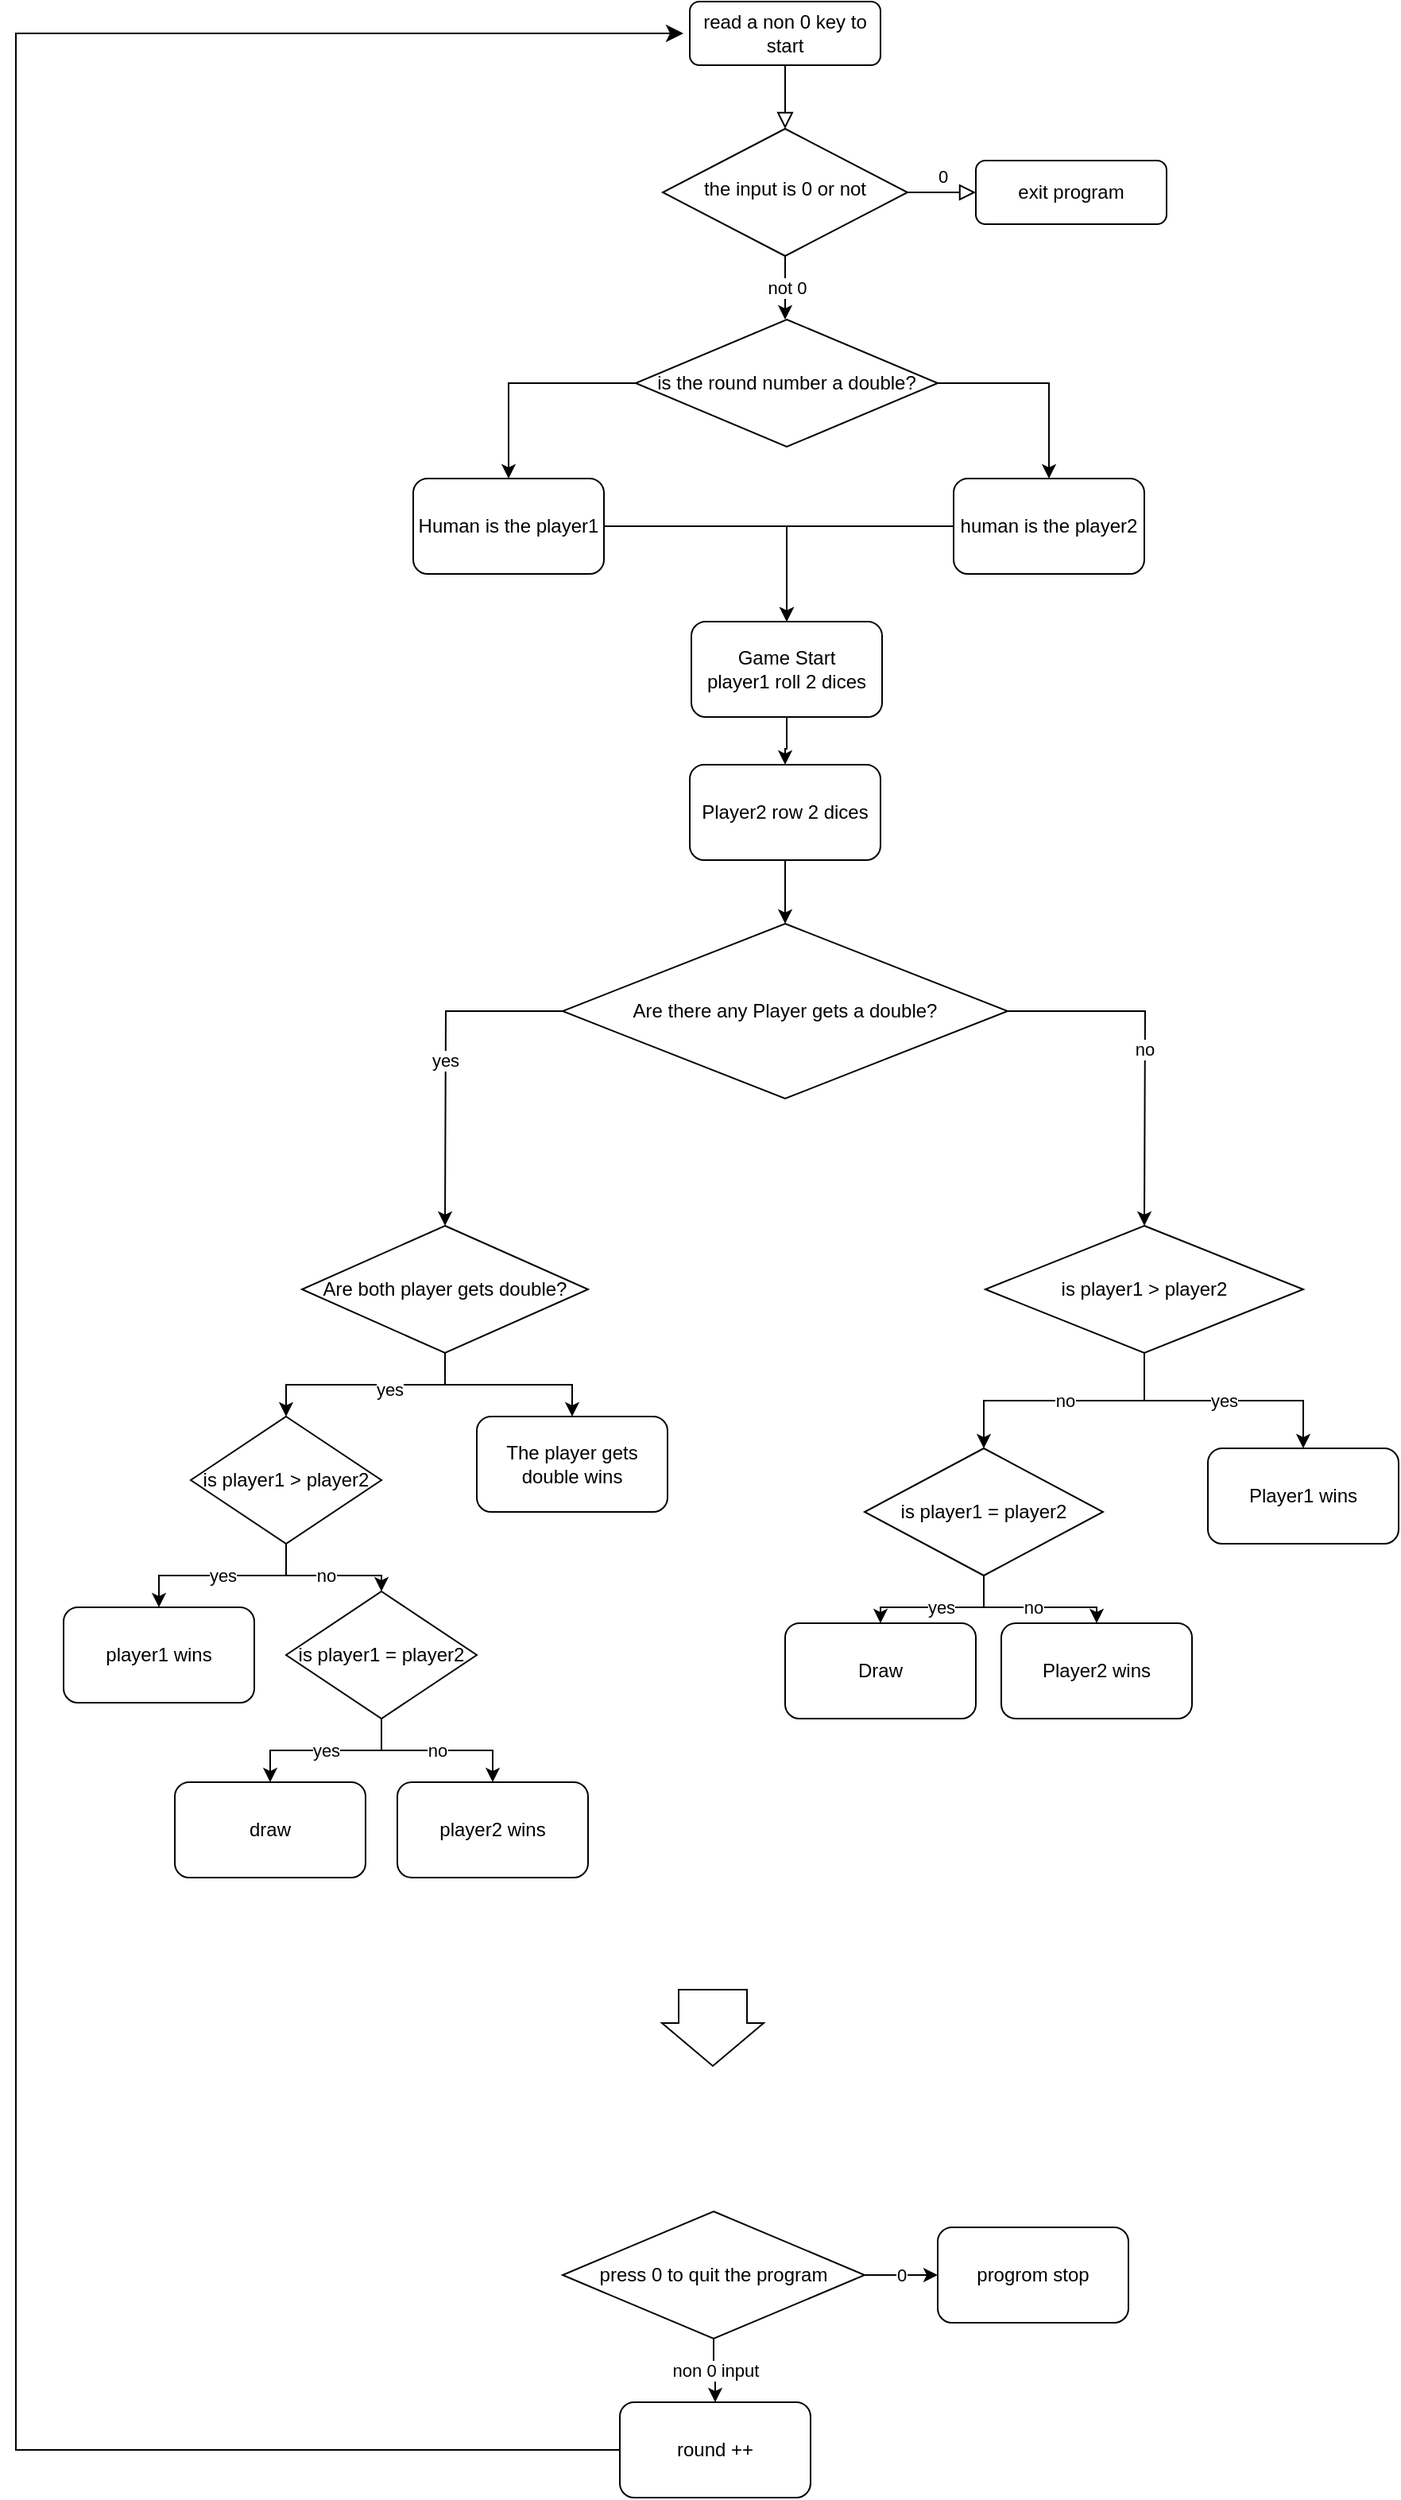<mxfile version="24.7.0" type="github">
  <diagram id="C5RBs43oDa-KdzZeNtuy" name="Page-1">
    <mxGraphModel dx="2353" dy="2075" grid="1" gridSize="10" guides="1" tooltips="1" connect="1" arrows="1" fold="1" page="1" pageScale="1" pageWidth="827" pageHeight="1169" math="0" shadow="0">
      <root>
        <mxCell id="WIyWlLk6GJQsqaUBKTNV-0" />
        <mxCell id="WIyWlLk6GJQsqaUBKTNV-1" parent="WIyWlLk6GJQsqaUBKTNV-0" />
        <mxCell id="WIyWlLk6GJQsqaUBKTNV-2" value="" style="rounded=0;html=1;jettySize=auto;orthogonalLoop=1;fontSize=11;endArrow=block;endFill=0;endSize=8;strokeWidth=1;shadow=0;labelBackgroundColor=none;edgeStyle=orthogonalEdgeStyle;" parent="WIyWlLk6GJQsqaUBKTNV-1" source="WIyWlLk6GJQsqaUBKTNV-3" target="WIyWlLk6GJQsqaUBKTNV-6" edge="1">
          <mxGeometry relative="1" as="geometry" />
        </mxCell>
        <mxCell id="WIyWlLk6GJQsqaUBKTNV-3" value="read a non 0 key to start" style="rounded=1;whiteSpace=wrap;html=1;fontSize=12;glass=0;strokeWidth=1;shadow=0;" parent="WIyWlLk6GJQsqaUBKTNV-1" vertex="1">
          <mxGeometry x="354" y="-90" width="120" height="40" as="geometry" />
        </mxCell>
        <mxCell id="WIyWlLk6GJQsqaUBKTNV-5" value="0" style="edgeStyle=orthogonalEdgeStyle;rounded=0;html=1;jettySize=auto;orthogonalLoop=1;fontSize=11;endArrow=block;endFill=0;endSize=8;strokeWidth=1;shadow=0;labelBackgroundColor=none;" parent="WIyWlLk6GJQsqaUBKTNV-1" source="WIyWlLk6GJQsqaUBKTNV-6" target="WIyWlLk6GJQsqaUBKTNV-7" edge="1">
          <mxGeometry y="10" relative="1" as="geometry">
            <mxPoint as="offset" />
          </mxGeometry>
        </mxCell>
        <mxCell id="HSAPeW3og0Ia34DbzU-y-3" value="not 0" style="edgeStyle=orthogonalEdgeStyle;rounded=0;orthogonalLoop=1;jettySize=auto;html=1;" edge="1" parent="WIyWlLk6GJQsqaUBKTNV-1" source="WIyWlLk6GJQsqaUBKTNV-6">
          <mxGeometry relative="1" as="geometry">
            <mxPoint x="414" y="110" as="targetPoint" />
          </mxGeometry>
        </mxCell>
        <mxCell id="WIyWlLk6GJQsqaUBKTNV-6" value="the input is 0 or not" style="rhombus;whiteSpace=wrap;html=1;shadow=0;fontFamily=Helvetica;fontSize=12;align=center;strokeWidth=1;spacing=6;spacingTop=-4;" parent="WIyWlLk6GJQsqaUBKTNV-1" vertex="1">
          <mxGeometry x="337" y="-10" width="154" height="80" as="geometry" />
        </mxCell>
        <mxCell id="WIyWlLk6GJQsqaUBKTNV-7" value="exit program" style="rounded=1;whiteSpace=wrap;html=1;fontSize=12;glass=0;strokeWidth=1;shadow=0;" parent="WIyWlLk6GJQsqaUBKTNV-1" vertex="1">
          <mxGeometry x="534" y="10" width="120" height="40" as="geometry" />
        </mxCell>
        <mxCell id="HSAPeW3og0Ia34DbzU-y-5" value="" style="edgeStyle=orthogonalEdgeStyle;rounded=0;orthogonalLoop=1;jettySize=auto;html=1;" edge="1" parent="WIyWlLk6GJQsqaUBKTNV-1" source="HSAPeW3og0Ia34DbzU-y-0" target="HSAPeW3og0Ia34DbzU-y-4">
          <mxGeometry relative="1" as="geometry" />
        </mxCell>
        <mxCell id="HSAPeW3og0Ia34DbzU-y-0" value="Game Start&lt;div&gt;player1 roll 2 dices&lt;/div&gt;" style="rounded=1;whiteSpace=wrap;html=1;" vertex="1" parent="WIyWlLk6GJQsqaUBKTNV-1">
          <mxGeometry x="355" y="300" width="120" height="60" as="geometry" />
        </mxCell>
        <mxCell id="HSAPeW3og0Ia34DbzU-y-7" value="" style="edgeStyle=orthogonalEdgeStyle;rounded=0;orthogonalLoop=1;jettySize=auto;html=1;" edge="1" parent="WIyWlLk6GJQsqaUBKTNV-1" source="HSAPeW3og0Ia34DbzU-y-4" target="HSAPeW3og0Ia34DbzU-y-6">
          <mxGeometry relative="1" as="geometry" />
        </mxCell>
        <mxCell id="HSAPeW3og0Ia34DbzU-y-4" value="Player2 row 2 dices" style="rounded=1;whiteSpace=wrap;html=1;" vertex="1" parent="WIyWlLk6GJQsqaUBKTNV-1">
          <mxGeometry x="354" y="390" width="120" height="60" as="geometry" />
        </mxCell>
        <mxCell id="HSAPeW3og0Ia34DbzU-y-10" value="no" style="edgeStyle=orthogonalEdgeStyle;rounded=0;orthogonalLoop=1;jettySize=auto;html=1;" edge="1" parent="WIyWlLk6GJQsqaUBKTNV-1" source="HSAPeW3og0Ia34DbzU-y-6">
          <mxGeometry relative="1" as="geometry">
            <mxPoint x="640" y="680" as="targetPoint" />
          </mxGeometry>
        </mxCell>
        <mxCell id="HSAPeW3og0Ia34DbzU-y-11" value="yes" style="edgeStyle=orthogonalEdgeStyle;rounded=0;orthogonalLoop=1;jettySize=auto;html=1;" edge="1" parent="WIyWlLk6GJQsqaUBKTNV-1" source="HSAPeW3og0Ia34DbzU-y-6">
          <mxGeometry relative="1" as="geometry">
            <mxPoint x="200" y="680" as="targetPoint" />
          </mxGeometry>
        </mxCell>
        <mxCell id="HSAPeW3og0Ia34DbzU-y-6" value="Are there any Player gets a double?" style="rhombus;whiteSpace=wrap;html=1;" vertex="1" parent="WIyWlLk6GJQsqaUBKTNV-1">
          <mxGeometry x="274" y="490" width="280" height="110" as="geometry" />
        </mxCell>
        <mxCell id="HSAPeW3og0Ia34DbzU-y-25" value="" style="edgeStyle=orthogonalEdgeStyle;rounded=0;orthogonalLoop=1;jettySize=auto;html=1;" edge="1" parent="WIyWlLk6GJQsqaUBKTNV-1" source="HSAPeW3og0Ia34DbzU-y-12" target="HSAPeW3og0Ia34DbzU-y-24">
          <mxGeometry relative="1" as="geometry" />
        </mxCell>
        <mxCell id="HSAPeW3og0Ia34DbzU-y-26" value="yes" style="edgeLabel;html=1;align=center;verticalAlign=middle;resizable=0;points=[];" vertex="1" connectable="0" parent="HSAPeW3og0Ia34DbzU-y-25">
          <mxGeometry x="-0.211" y="3" relative="1" as="geometry">
            <mxPoint as="offset" />
          </mxGeometry>
        </mxCell>
        <mxCell id="HSAPeW3og0Ia34DbzU-y-28" value="" style="edgeStyle=orthogonalEdgeStyle;rounded=0;orthogonalLoop=1;jettySize=auto;html=1;" edge="1" parent="WIyWlLk6GJQsqaUBKTNV-1" source="HSAPeW3og0Ia34DbzU-y-12" target="HSAPeW3og0Ia34DbzU-y-27">
          <mxGeometry relative="1" as="geometry" />
        </mxCell>
        <mxCell id="HSAPeW3og0Ia34DbzU-y-12" value="Are both player gets double?" style="rhombus;whiteSpace=wrap;html=1;" vertex="1" parent="WIyWlLk6GJQsqaUBKTNV-1">
          <mxGeometry x="110" y="680" width="180" height="80" as="geometry" />
        </mxCell>
        <mxCell id="HSAPeW3og0Ia34DbzU-y-18" value="no" style="edgeStyle=orthogonalEdgeStyle;rounded=0;orthogonalLoop=1;jettySize=auto;html=1;" edge="1" parent="WIyWlLk6GJQsqaUBKTNV-1" source="HSAPeW3og0Ia34DbzU-y-13" target="HSAPeW3og0Ia34DbzU-y-15">
          <mxGeometry relative="1" as="geometry" />
        </mxCell>
        <mxCell id="HSAPeW3og0Ia34DbzU-y-19" value="yes" style="edgeStyle=orthogonalEdgeStyle;rounded=0;orthogonalLoop=1;jettySize=auto;html=1;" edge="1" parent="WIyWlLk6GJQsqaUBKTNV-1" source="HSAPeW3og0Ia34DbzU-y-13" target="HSAPeW3og0Ia34DbzU-y-14">
          <mxGeometry relative="1" as="geometry" />
        </mxCell>
        <mxCell id="HSAPeW3og0Ia34DbzU-y-13" value="is player1 &amp;gt; player2" style="rhombus;whiteSpace=wrap;html=1;" vertex="1" parent="WIyWlLk6GJQsqaUBKTNV-1">
          <mxGeometry x="540" y="680" width="200" height="80" as="geometry" />
        </mxCell>
        <mxCell id="HSAPeW3og0Ia34DbzU-y-14" value="Player1 wins" style="rounded=1;whiteSpace=wrap;html=1;" vertex="1" parent="WIyWlLk6GJQsqaUBKTNV-1">
          <mxGeometry x="680" y="820" width="120" height="60" as="geometry" />
        </mxCell>
        <mxCell id="HSAPeW3og0Ia34DbzU-y-21" value="yes" style="edgeStyle=orthogonalEdgeStyle;rounded=0;orthogonalLoop=1;jettySize=auto;html=1;" edge="1" parent="WIyWlLk6GJQsqaUBKTNV-1" source="HSAPeW3og0Ia34DbzU-y-15" target="HSAPeW3og0Ia34DbzU-y-20">
          <mxGeometry relative="1" as="geometry" />
        </mxCell>
        <mxCell id="HSAPeW3og0Ia34DbzU-y-23" value="no" style="edgeStyle=orthogonalEdgeStyle;rounded=0;orthogonalLoop=1;jettySize=auto;html=1;" edge="1" parent="WIyWlLk6GJQsqaUBKTNV-1" source="HSAPeW3og0Ia34DbzU-y-15" target="HSAPeW3og0Ia34DbzU-y-22">
          <mxGeometry relative="1" as="geometry" />
        </mxCell>
        <mxCell id="HSAPeW3og0Ia34DbzU-y-15" value="is player1 = player2" style="rhombus;whiteSpace=wrap;html=1;" vertex="1" parent="WIyWlLk6GJQsqaUBKTNV-1">
          <mxGeometry x="464" y="820" width="150" height="80" as="geometry" />
        </mxCell>
        <mxCell id="HSAPeW3og0Ia34DbzU-y-20" value="Draw" style="rounded=1;whiteSpace=wrap;html=1;" vertex="1" parent="WIyWlLk6GJQsqaUBKTNV-1">
          <mxGeometry x="414" y="930" width="120" height="60" as="geometry" />
        </mxCell>
        <mxCell id="HSAPeW3og0Ia34DbzU-y-22" value="Player2 wins" style="rounded=1;whiteSpace=wrap;html=1;" vertex="1" parent="WIyWlLk6GJQsqaUBKTNV-1">
          <mxGeometry x="550" y="930" width="120" height="60" as="geometry" />
        </mxCell>
        <mxCell id="HSAPeW3og0Ia34DbzU-y-31" value="no" style="edgeStyle=orthogonalEdgeStyle;rounded=0;orthogonalLoop=1;jettySize=auto;html=1;" edge="1" parent="WIyWlLk6GJQsqaUBKTNV-1" source="HSAPeW3og0Ia34DbzU-y-24" target="HSAPeW3og0Ia34DbzU-y-30">
          <mxGeometry relative="1" as="geometry" />
        </mxCell>
        <mxCell id="HSAPeW3og0Ia34DbzU-y-32" value="yes" style="edgeStyle=orthogonalEdgeStyle;rounded=0;orthogonalLoop=1;jettySize=auto;html=1;" edge="1" parent="WIyWlLk6GJQsqaUBKTNV-1" source="HSAPeW3og0Ia34DbzU-y-24" target="HSAPeW3og0Ia34DbzU-y-29">
          <mxGeometry relative="1" as="geometry" />
        </mxCell>
        <mxCell id="HSAPeW3og0Ia34DbzU-y-24" value="is player1 &amp;gt; player2" style="rhombus;whiteSpace=wrap;html=1;" vertex="1" parent="WIyWlLk6GJQsqaUBKTNV-1">
          <mxGeometry x="40" y="800" width="120" height="80" as="geometry" />
        </mxCell>
        <mxCell id="HSAPeW3og0Ia34DbzU-y-27" value="The player gets double wins" style="rounded=1;whiteSpace=wrap;html=1;" vertex="1" parent="WIyWlLk6GJQsqaUBKTNV-1">
          <mxGeometry x="220" y="800" width="120" height="60" as="geometry" />
        </mxCell>
        <mxCell id="HSAPeW3og0Ia34DbzU-y-29" value="player1 wins" style="rounded=1;whiteSpace=wrap;html=1;" vertex="1" parent="WIyWlLk6GJQsqaUBKTNV-1">
          <mxGeometry x="-40" y="920" width="120" height="60" as="geometry" />
        </mxCell>
        <mxCell id="HSAPeW3og0Ia34DbzU-y-35" value="no" style="edgeStyle=orthogonalEdgeStyle;rounded=0;orthogonalLoop=1;jettySize=auto;html=1;" edge="1" parent="WIyWlLk6GJQsqaUBKTNV-1" source="HSAPeW3og0Ia34DbzU-y-30" target="HSAPeW3og0Ia34DbzU-y-34">
          <mxGeometry relative="1" as="geometry" />
        </mxCell>
        <mxCell id="HSAPeW3og0Ia34DbzU-y-36" value="yes" style="edgeStyle=orthogonalEdgeStyle;rounded=0;orthogonalLoop=1;jettySize=auto;html=1;" edge="1" parent="WIyWlLk6GJQsqaUBKTNV-1" source="HSAPeW3og0Ia34DbzU-y-30" target="HSAPeW3og0Ia34DbzU-y-33">
          <mxGeometry relative="1" as="geometry" />
        </mxCell>
        <mxCell id="HSAPeW3og0Ia34DbzU-y-30" value="is player1 = player2" style="rhombus;whiteSpace=wrap;html=1;" vertex="1" parent="WIyWlLk6GJQsqaUBKTNV-1">
          <mxGeometry x="100" y="910" width="120" height="80" as="geometry" />
        </mxCell>
        <mxCell id="HSAPeW3og0Ia34DbzU-y-33" value="draw" style="rounded=1;whiteSpace=wrap;html=1;" vertex="1" parent="WIyWlLk6GJQsqaUBKTNV-1">
          <mxGeometry x="30" y="1030" width="120" height="60" as="geometry" />
        </mxCell>
        <mxCell id="HSAPeW3og0Ia34DbzU-y-34" value="player2 wins" style="rounded=1;whiteSpace=wrap;html=1;" vertex="1" parent="WIyWlLk6GJQsqaUBKTNV-1">
          <mxGeometry x="170" y="1030" width="120" height="60" as="geometry" />
        </mxCell>
        <mxCell id="HSAPeW3og0Ia34DbzU-y-45" value="" style="shape=flexArrow;endArrow=classic;html=1;rounded=0;width=43;endSize=8.67;" edge="1" parent="WIyWlLk6GJQsqaUBKTNV-1">
          <mxGeometry width="50" height="50" relative="1" as="geometry">
            <mxPoint x="368.5" y="1160" as="sourcePoint" />
            <mxPoint x="368.5" y="1209" as="targetPoint" />
          </mxGeometry>
        </mxCell>
        <mxCell id="HSAPeW3og0Ia34DbzU-y-49" value="0" style="edgeStyle=orthogonalEdgeStyle;rounded=0;orthogonalLoop=1;jettySize=auto;html=1;" edge="1" parent="WIyWlLk6GJQsqaUBKTNV-1" source="HSAPeW3og0Ia34DbzU-y-46" target="HSAPeW3og0Ia34DbzU-y-48">
          <mxGeometry relative="1" as="geometry" />
        </mxCell>
        <mxCell id="HSAPeW3og0Ia34DbzU-y-51" value="non 0 input" style="edgeStyle=orthogonalEdgeStyle;rounded=0;orthogonalLoop=1;jettySize=auto;html=1;" edge="1" parent="WIyWlLk6GJQsqaUBKTNV-1" source="HSAPeW3og0Ia34DbzU-y-46" target="HSAPeW3og0Ia34DbzU-y-50">
          <mxGeometry relative="1" as="geometry" />
        </mxCell>
        <mxCell id="HSAPeW3og0Ia34DbzU-y-46" value="press 0 to quit the program" style="rhombus;whiteSpace=wrap;html=1;" vertex="1" parent="WIyWlLk6GJQsqaUBKTNV-1">
          <mxGeometry x="274" y="1300" width="190" height="80" as="geometry" />
        </mxCell>
        <mxCell id="HSAPeW3og0Ia34DbzU-y-48" value="progrom stop" style="rounded=1;whiteSpace=wrap;html=1;" vertex="1" parent="WIyWlLk6GJQsqaUBKTNV-1">
          <mxGeometry x="510" y="1310" width="120" height="60" as="geometry" />
        </mxCell>
        <mxCell id="HSAPeW3og0Ia34DbzU-y-50" value="round ++" style="rounded=1;whiteSpace=wrap;html=1;" vertex="1" parent="WIyWlLk6GJQsqaUBKTNV-1">
          <mxGeometry x="310" y="1420" width="120" height="60" as="geometry" />
        </mxCell>
        <mxCell id="HSAPeW3og0Ia34DbzU-y-61" value="" style="edgeStyle=orthogonalEdgeStyle;rounded=0;orthogonalLoop=1;jettySize=auto;html=1;" edge="1" parent="WIyWlLk6GJQsqaUBKTNV-1" source="HSAPeW3og0Ia34DbzU-y-53" target="HSAPeW3og0Ia34DbzU-y-54">
          <mxGeometry relative="1" as="geometry" />
        </mxCell>
        <mxCell id="HSAPeW3og0Ia34DbzU-y-62" value="" style="edgeStyle=orthogonalEdgeStyle;rounded=0;orthogonalLoop=1;jettySize=auto;html=1;" edge="1" parent="WIyWlLk6GJQsqaUBKTNV-1" source="HSAPeW3og0Ia34DbzU-y-53" target="HSAPeW3og0Ia34DbzU-y-55">
          <mxGeometry relative="1" as="geometry" />
        </mxCell>
        <mxCell id="HSAPeW3og0Ia34DbzU-y-53" value="is the round number a double?" style="rhombus;whiteSpace=wrap;html=1;" vertex="1" parent="WIyWlLk6GJQsqaUBKTNV-1">
          <mxGeometry x="320" y="110" width="190" height="80" as="geometry" />
        </mxCell>
        <mxCell id="HSAPeW3og0Ia34DbzU-y-64" value="" style="edgeStyle=orthogonalEdgeStyle;rounded=0;orthogonalLoop=1;jettySize=auto;html=1;" edge="1" parent="WIyWlLk6GJQsqaUBKTNV-1" source="HSAPeW3og0Ia34DbzU-y-54" target="HSAPeW3og0Ia34DbzU-y-0">
          <mxGeometry relative="1" as="geometry" />
        </mxCell>
        <mxCell id="HSAPeW3og0Ia34DbzU-y-54" value="human is the player2" style="rounded=1;whiteSpace=wrap;html=1;" vertex="1" parent="WIyWlLk6GJQsqaUBKTNV-1">
          <mxGeometry x="520" y="210" width="120" height="60" as="geometry" />
        </mxCell>
        <mxCell id="HSAPeW3og0Ia34DbzU-y-63" value="" style="edgeStyle=orthogonalEdgeStyle;rounded=0;orthogonalLoop=1;jettySize=auto;html=1;" edge="1" parent="WIyWlLk6GJQsqaUBKTNV-1" source="HSAPeW3og0Ia34DbzU-y-55" target="HSAPeW3og0Ia34DbzU-y-0">
          <mxGeometry relative="1" as="geometry" />
        </mxCell>
        <mxCell id="HSAPeW3og0Ia34DbzU-y-55" value="Human is the player1" style="rounded=1;whiteSpace=wrap;html=1;" vertex="1" parent="WIyWlLk6GJQsqaUBKTNV-1">
          <mxGeometry x="180" y="210" width="120" height="60" as="geometry" />
        </mxCell>
        <mxCell id="HSAPeW3og0Ia34DbzU-y-70" value="" style="edgeStyle=elbowEdgeStyle;elbow=horizontal;endArrow=classic;html=1;curved=0;rounded=0;endSize=8;startSize=8;exitX=0;exitY=0.5;exitDx=0;exitDy=0;" edge="1" parent="WIyWlLk6GJQsqaUBKTNV-1" source="HSAPeW3og0Ia34DbzU-y-50">
          <mxGeometry width="50" height="50" relative="1" as="geometry">
            <mxPoint x="270" y="1530" as="sourcePoint" />
            <mxPoint x="350" y="-70" as="targetPoint" />
            <Array as="points">
              <mxPoint x="-70" y="1030" />
            </Array>
          </mxGeometry>
        </mxCell>
      </root>
    </mxGraphModel>
  </diagram>
</mxfile>
